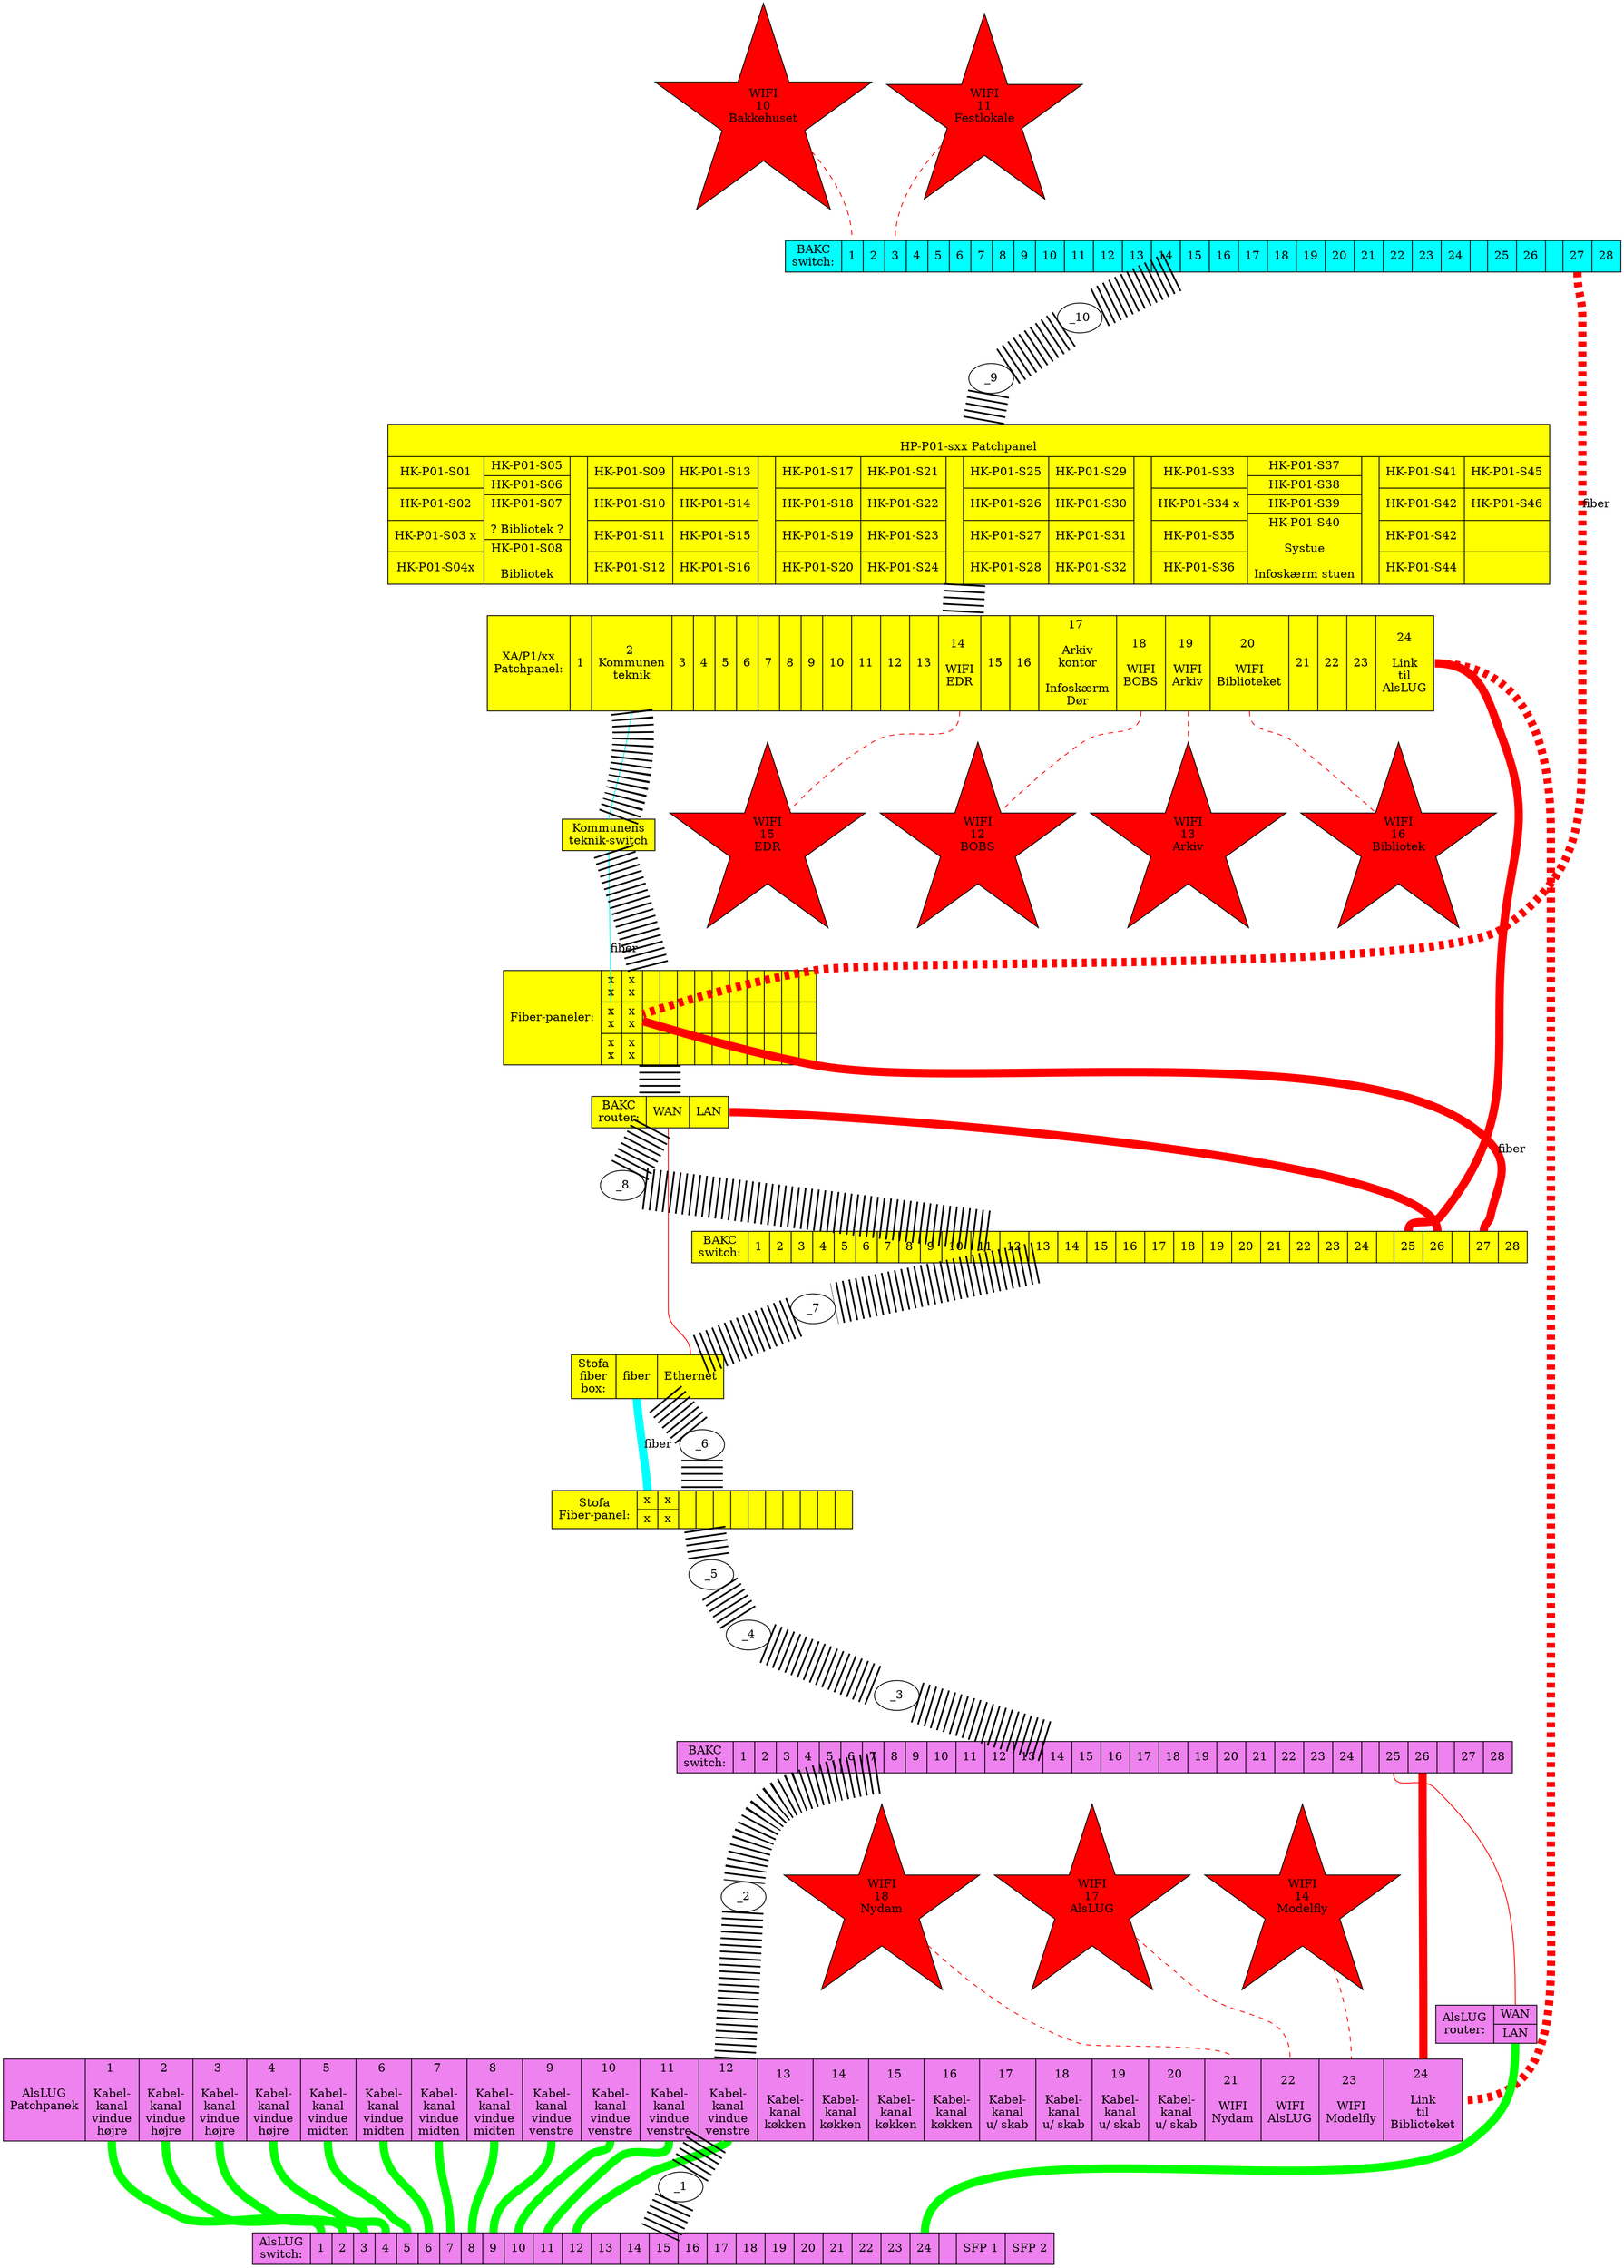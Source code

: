 digraph xxx {
  edge [ dir=none ];
  {
    node [ style=filled fillcolor=cyan ];
    bakc_festlokale_switch [ shape=record label="BAKC\nswitch:
				|<1> 1
				|<2> 2
				|<3> 3
				|<4> 4
				|<5> 5
				|<6> 6
				|<7> 7
				|<8> 8
				|<9> 9
				|<10> 10
				|<11> 11
				|<12> 12
				|<13> 13
				|<14> 14
				|<15> 15
				|<16> 16
				|<17> 17
				|<18> 18
				|<19> 19
				|<20> 20
				|<21> 21
				|<22> 22
				|<23> 23
				|<24> 24
				|
				|<25> 25
				|<26> 26
				|
				|<fiber_1> 27
				|<fiber_2> 28
				" ];
  }
  {
    node [ style=filled fillcolor=yellow ];
    hk_p01 [ shape=record label="{\nHP-P01-sxx Patchpanel|
  					{
						{
							<01> HK-P01-S01|
							<02> HK-P01-S02|
							<03> HK-P01-S03 x|
							<04> HK-P01-S04x
						}|{
							<05> HK-P01-S05|
							<06> HK-P01-S06|
							<07> HK-P01-S07\n\n? Bibliotek ?|
							<08> HK-P01-S08\n\nBibliotek
						}
						||
						{
							<09> HK-P01-S09|
							<10> HK-P01-S10|
							<11> HK-P01-S11|
							<12> HK-P01-S12
						}|{
							<13> HK-P01-S13|
							<14> HK-P01-S14|
							<15> HK-P01-S15|
							<16> HK-P01-S16
						}
						||
						{
							<17> HK-P01-S17|
							<18> HK-P01-S18|
							<19> HK-P01-S19|
							<20> HK-P01-S20
						}|{
							<21> HK-P01-S21|
							<22> HK-P01-S22|
							<23> HK-P01-S23|
							<24> HK-P01-S24
						}
						||
						{
							<25> HK-P01-S25|
							<26> HK-P01-S26|
							<27> HK-P01-S27|
							<28> HK-P01-S28
						}|{
							<29> HK-P01-S29|
							<30> HK-P01-S30|
							<31> HK-P01-S31|
							<32> HK-P01-S32
						}
						||
						{
							<33> HK-P01-S33|
							<34> HK-P01-S34 x|
							<35> HK-P01-S35|
							<36> HK-P01-S36
						}|{
							<37> HK-P01-S37|
							<38> HK-P01-S38|
							<39> HK-P01-S39|
							<40> HK-P01-S40\n\nSystue\n\nInfoskærm stuen
						}
						||
						{
							<41> HK-P01-S41|
							<42> HK-P01-S42|
							<43> HK-P01-S42|
							<44> HK-P01-S44
						}|{
							<45> HK-P01-S45|
							<46> HK-P01-S46|
							|
						}
					}
				}" ];
    xa_p1 [ shape=record label="XA/P1/xx\nPatchpanel:
    				|<01> 1
				|<02> 2 \nKommunen\nteknik
				|<03> 3
				|<04> 4
				|<05> 5
				|<06> 6
				|<07> 7
				|<08> 8
				|<09> 9
				|<10> 10
				|<11> 11
				|<12> 12
				|<13> 13
				|<14> 14 \n\nWIFI\nEDR
				|<15> 15
				|<16> 16
				|<17> 17 \n\nArkiv\nkontor\n\nInfoskærm\nDør
				|<18> 18 \n\nWIFI\nBOBS
				|<19> 19 \n\nWIFI\nArkiv
				|<20> 20 \n\nWIFI\nBiblioteket
				|<21> 21
				|<22> 22
				|<23> 23
				|<24> 24\n\nLink\ntil\nAlsLUG
    				" ];
    bib_fiberpaneler_1 [ shape=record label="Fiber-paneler:|{
				{x\nx|x\nx||||||||||}
				|
				{<kommune_fiber> x\nx|<festlokale_fiber> x\nx||||||||||}
				|
				{x\nx|x\nx||||||||||}
    				}" ];
    kommunens_teknikswitch [ shape=box label="Kommunens\nteknik-switch" ];

    bakc_router [ shape=record label="BAKC\nrouter:
    				|<wan> WAN
				|<lan> LAN
				" ];
    bakc_bib_switch [ shape=record label="BAKC\nswitch:
				|<1> 1
				|<2> 2
				|<3> 3
				|<4> 4
				|<5> 5
				|<6> 6
				|<7> 7
				|<8> 8
				|<9> 9
				|<10> 10
				|<11> 11
				|<12> 12
				|<13> 13
				|<14> 14
				|<15> 15
				|<16> 16
				|<17> 17
				|<18> 18
				|<19> 19
				|<20> 20
				|<21> 21
				|<22> 22
				|<23> 23
				|<24> 24
				|
				|<25> 25
				|<26> 26
				|
				|<fiber_1> 27
				|<fiber_2> 28
				" ];
    stofa_box [ shape=record label="Stofa\nfiber\nbox:
    				|<fiber> fiber
				|<ethernet> Ethernet
				" ];
    stofa_fiberpanel [ shape=record label="Stofa\nFiber-panel:
    				|{<fiber> x|x}
				|{x|x}
				|
				|
				|
				|
				|
				|
				|
				|
				|
				|
				" ];
    node [ shape=point ];
  }
  {
    node [ style=filled fillcolor=violet ];
    bakc_alslug_switch [ shape=record label="BAKC\nswitch:
				|<1> 1
				|<2> 2
				|<3> 3
				|<4> 4
				|<5> 5
				|<6> 6
				|<7> 7
				|<8> 8
				|<9> 9
				|<10> 10
				|<11> 11
				|<12> 12
				|<13> 13
				|<14> 14
				|<15> 15
				|<16> 16
				|<17> 17
				|<18> 18
				|<19> 19
				|<20> 20
				|<21> 21
				|<22> 22
				|<23> 23
				|<24> 24
				|
				|<25> 25
				|<26> 26
				|
				|<fiber_1> 27
				|<fiber_2> 28
				" ];
    alslug_patch [ shape=record label="AlsLUG\nPatch\panek
    				|<1> 1 \n\nKabel-\nkanal\nvindue\nhøjre
				|<2> 2 \n\nKabel-\nkanal\nvindue\nhøjre
				|<3> 3 \n\nKabel-\nkanal\nvindue\nhøjre
				|<4> 4 \n\nKabel-\nkanal\nvindue\nhøjre
				|<5> 5 \n\nKabel-\nkanal\nvindue\nmidten
				|<6> 6 \n\nKabel-\nkanal\nvindue\nmidten
				|<7> 7 \n\nKabel-\nkanal\nvindue\nmidten
				|<8> 8 \n\nKabel-\nkanal\nvindue\nmidten
				|<9> 9 \n\nKabel-\nkanal\nvindue\nvenstre
				|<10> 10 \n\nKabel-\nkanal\nvindue\nvenstre
				|<11> 11 \n\nKabel-\nkanal\nvindue\nvenstre
				|<12> 12 \n\nKabel-\nkanal\nvindue\nvenstre
				|<13> 13 \n\nKabel-\nkanal\nkøkken
				|<14> 14 \n\nKabel-\nkanal\nkøkken
				|<15> 15 \n\nKabel-\nkanal\nkøkken
				|<16> 16 \n\nKabel-\nkanal\nkøkken
				|<17> 17 \n\nKabel-\nkanal\nu/ skab
				|<18> 18 \n\nKabel-\nkanal\nu/ skab
				|<19> 19 \n\nKabel-\nkanal\nu/ skab
				|<20> 20 \n\nKabel-\nkanal\nu/ skab
				|<21> 21 \n\nWIFI\nNydam
				|<22> 22 \n\nWIFI\nAlsLUG
				|<23> 23 \n\nWIFI\nModelfly
				|<24> 24 \n\nLink\ntil\nBiblioteket
			      	" ];
    alslug_switch_skab [ shape=record label="AlsLUG\nswitch:
				|<1> 1
				|<2> 2
				|<3> 3
				|<4> 4
				|<5> 5
				|<6> 6
				|<7> 7
				|<8> 8
				|<9> 9
				|<10> 10
				|<11> 11
				|<12> 12
				|<13> 13
				|<14> 14
				|<15> 15
				|<16> 16
				|<17> 17
				|<18> 18
				|<19> 19
				|<20> 20
				|<21> 21
				|<22> 22
				|<23> 23
				|<24> 24
				|
				|<sfp_1> SFP 1
				|<sfp_2> SFP 2
				" ];
    alslug_router [ shape=record label="AlsLUG\nrouter:|{<wan> WAN|<lan> LAN}" ];
  }
  xa_p1:02 -> kommunens_teknikswitch                                     [ color=cyan ];
              kommunens_teknikswitch -> bib_fiberpaneler_1:kommune_fiber [ color=cyan label="fiber" ];
  
  { # Ruckus accesspoints
    node [shape=star style=filled fillcolor=red ];
    edge [ color=red penwidth=1 style=dashed ];
                wifi_bakkehuset -> bakc_festlokale_switch:1;  wifi_bakkehuset [ label="WIFI\n10\nBakkehuset" ];
                wifi_festlokale -> bakc_festlokale_switch:3;  wifi_festlokale [ label="WIFI\n11\nFestlokale" ];

    xa_p1:18 -> wifi_bobs;                                    wifi_bobs       [ label="WIFI\n12\nBOBS"       ];
    xa_p1:19 -> wifi_arkiv;                                   wifi_arkiv      [ label="WIFI\n13\nArkiv"      ];
                wifi_modelfly   -> alslug_patch:23;           wifi_modelfly   [ label="WIFI\n14\nModelfly"   ];
    xa_p1:14 -> wifi_edr;                                     wifi_edr        [ label="WIFI\n15\nEDR"        ];

    xa_p1:20 -> wifi_bib;                                     wifi_bib        [ label="WIFI\n16\nBibliotek"  ];
                wifi_alslug     -> alslug_patch:22;           wifi_alslug     [ label="WIFI\n17\nAlsLUG"     ];
                wifi_nydam      -> alslug_patch:21;           wifi_nydam      [ label="WIFI\n18\nNydam"      ];
  }

                     stofa_box:fiber -> stofa_fiberpanel:fiber [ color=cyan penwidth=10 label="fiber" ];
  bakc_router:wan -> stofa_box:ethernet [ color=red penwidth=1 ];
  bakc_router:lan -> bakc_bib_switch:26 [ color=red penwidth=10 ];
  xa_p1:24 -> bakc_bib_switch:25                                                                    [ color=red penwidth=10 ];
  xa_p1:24 -> alslug_patch:24                                                                       [ color=red penwidth=10 style=dashed ];
              alslug_patch:24-> bakc_alslug_switch:26                                               [ color=red penwidth=10 ];
	      			bakc_alslug_switch:25 -> alslug_router:wan                          [ color=red penwidth=1 ];
  {
    edge [ color=green penwidth=10 ];
                                                         alslug_router:lan -> alslug_switch_skab:24;
    alslug_patch:1 -> alslug_switch_skab:1;
    alslug_patch:2 -> alslug_switch_skab:2;
    alslug_patch:3 -> alslug_switch_skab:3;
    alslug_patch:4 -> alslug_switch_skab:4;
    alslug_patch:5 -> alslug_switch_skab:5;
    alslug_patch:6 -> alslug_switch_skab:6;
    alslug_patch:7 -> alslug_switch_skab:7;
    alslug_patch:8 -> alslug_switch_skab:8;
    alslug_patch:9 -> alslug_switch_skab:9;
    alslug_patch:10 -> alslug_switch_skab:10;
    alslug_patch:11 -> alslug_switch_skab:11;
    alslug_patch:12 -> alslug_switch_skab:12;
  }
  
  bakc_festlokale_switch:fiber_1 -> bib_fiberpaneler_1:festlokale_fiber                            [ color=red penwidth=10 label="fiber" style=dashed ];
                                    bib_fiberpaneler_1:festlokale_fiber -> bakc_bib_switch:fiber_1 [ color=red penwidth=10 label="fiber" ];

 

  
  bakc_festlokale_switch
		-> _10 -> _9 ->
  	hk_p01 -> xa_p1 -> kommunens_teknikswitch -> bib_fiberpaneler_1 -> bakc_router -> _8 -> bakc_bib_switch -> _7 -> stofa_box -> _6 -> stofa_fiberpanel
		-> _5 -> _4 -> _3 ->
	bakc_alslug_switch -> _2 -> alslug_patch -> _1 -> alslug_switch_skab
		[ color=black penwidth=50 style=dotted ];
}
